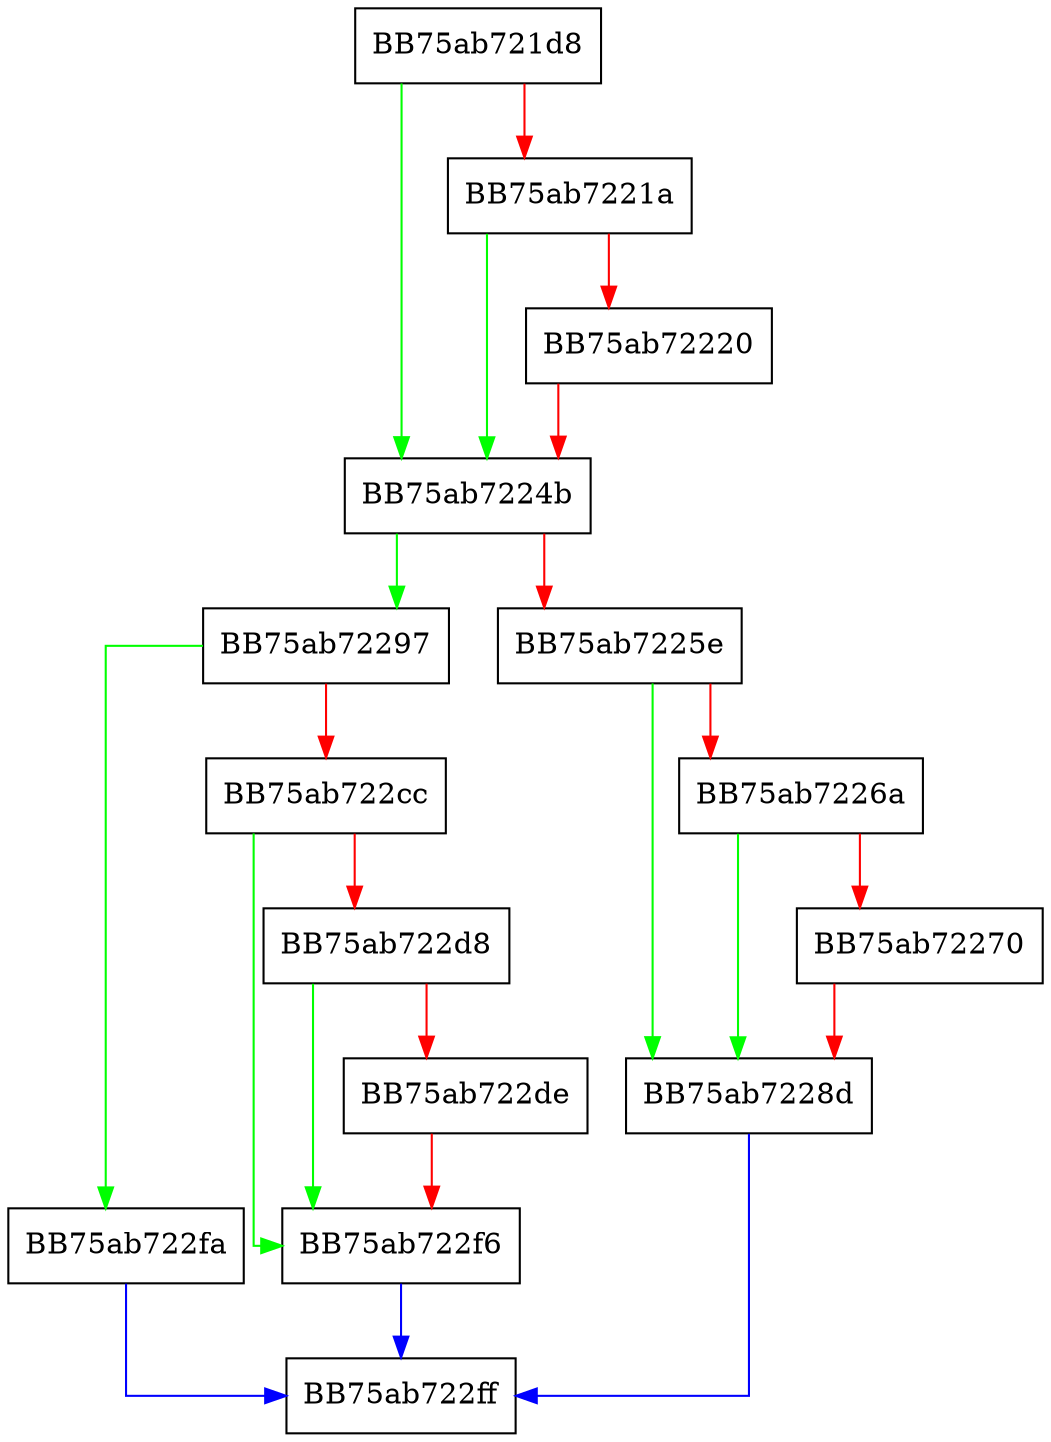 digraph scfnSetRegVal {
  node [shape="box"];
  graph [splines=ortho];
  BB75ab721d8 -> BB75ab7224b [color="green"];
  BB75ab721d8 -> BB75ab7221a [color="red"];
  BB75ab7221a -> BB75ab7224b [color="green"];
  BB75ab7221a -> BB75ab72220 [color="red"];
  BB75ab72220 -> BB75ab7224b [color="red"];
  BB75ab7224b -> BB75ab72297 [color="green"];
  BB75ab7224b -> BB75ab7225e [color="red"];
  BB75ab7225e -> BB75ab7228d [color="green"];
  BB75ab7225e -> BB75ab7226a [color="red"];
  BB75ab7226a -> BB75ab7228d [color="green"];
  BB75ab7226a -> BB75ab72270 [color="red"];
  BB75ab72270 -> BB75ab7228d [color="red"];
  BB75ab7228d -> BB75ab722ff [color="blue"];
  BB75ab72297 -> BB75ab722fa [color="green"];
  BB75ab72297 -> BB75ab722cc [color="red"];
  BB75ab722cc -> BB75ab722f6 [color="green"];
  BB75ab722cc -> BB75ab722d8 [color="red"];
  BB75ab722d8 -> BB75ab722f6 [color="green"];
  BB75ab722d8 -> BB75ab722de [color="red"];
  BB75ab722de -> BB75ab722f6 [color="red"];
  BB75ab722f6 -> BB75ab722ff [color="blue"];
  BB75ab722fa -> BB75ab722ff [color="blue"];
}